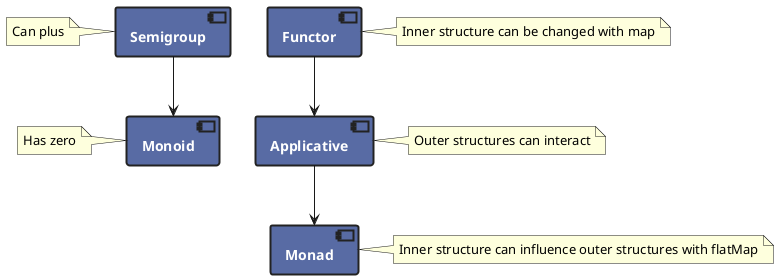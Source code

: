 @startuml

skinparam defaultTextAlignment center

skinparam component {
  fontStyle bold
  fontColor white
  backgroundColor #586ba4
  borderColor #222
  borderThickness 2
}

component semigroup as "Semigroup"
note left of semigroup: Can plus

component monoid as "Monoid"
note left of monoid: Has zero

semigroup --> monoid

component functor as "Functor"
note right of functor: Inner structure can be changed with map

component applicative as "Applicative"
note right of applicative: Outer structures can interact

component monad as "Monad"
note right of monad: Inner structure can influence outer structures with flatMap

functor --> applicative
applicative --> monad
@enduml
